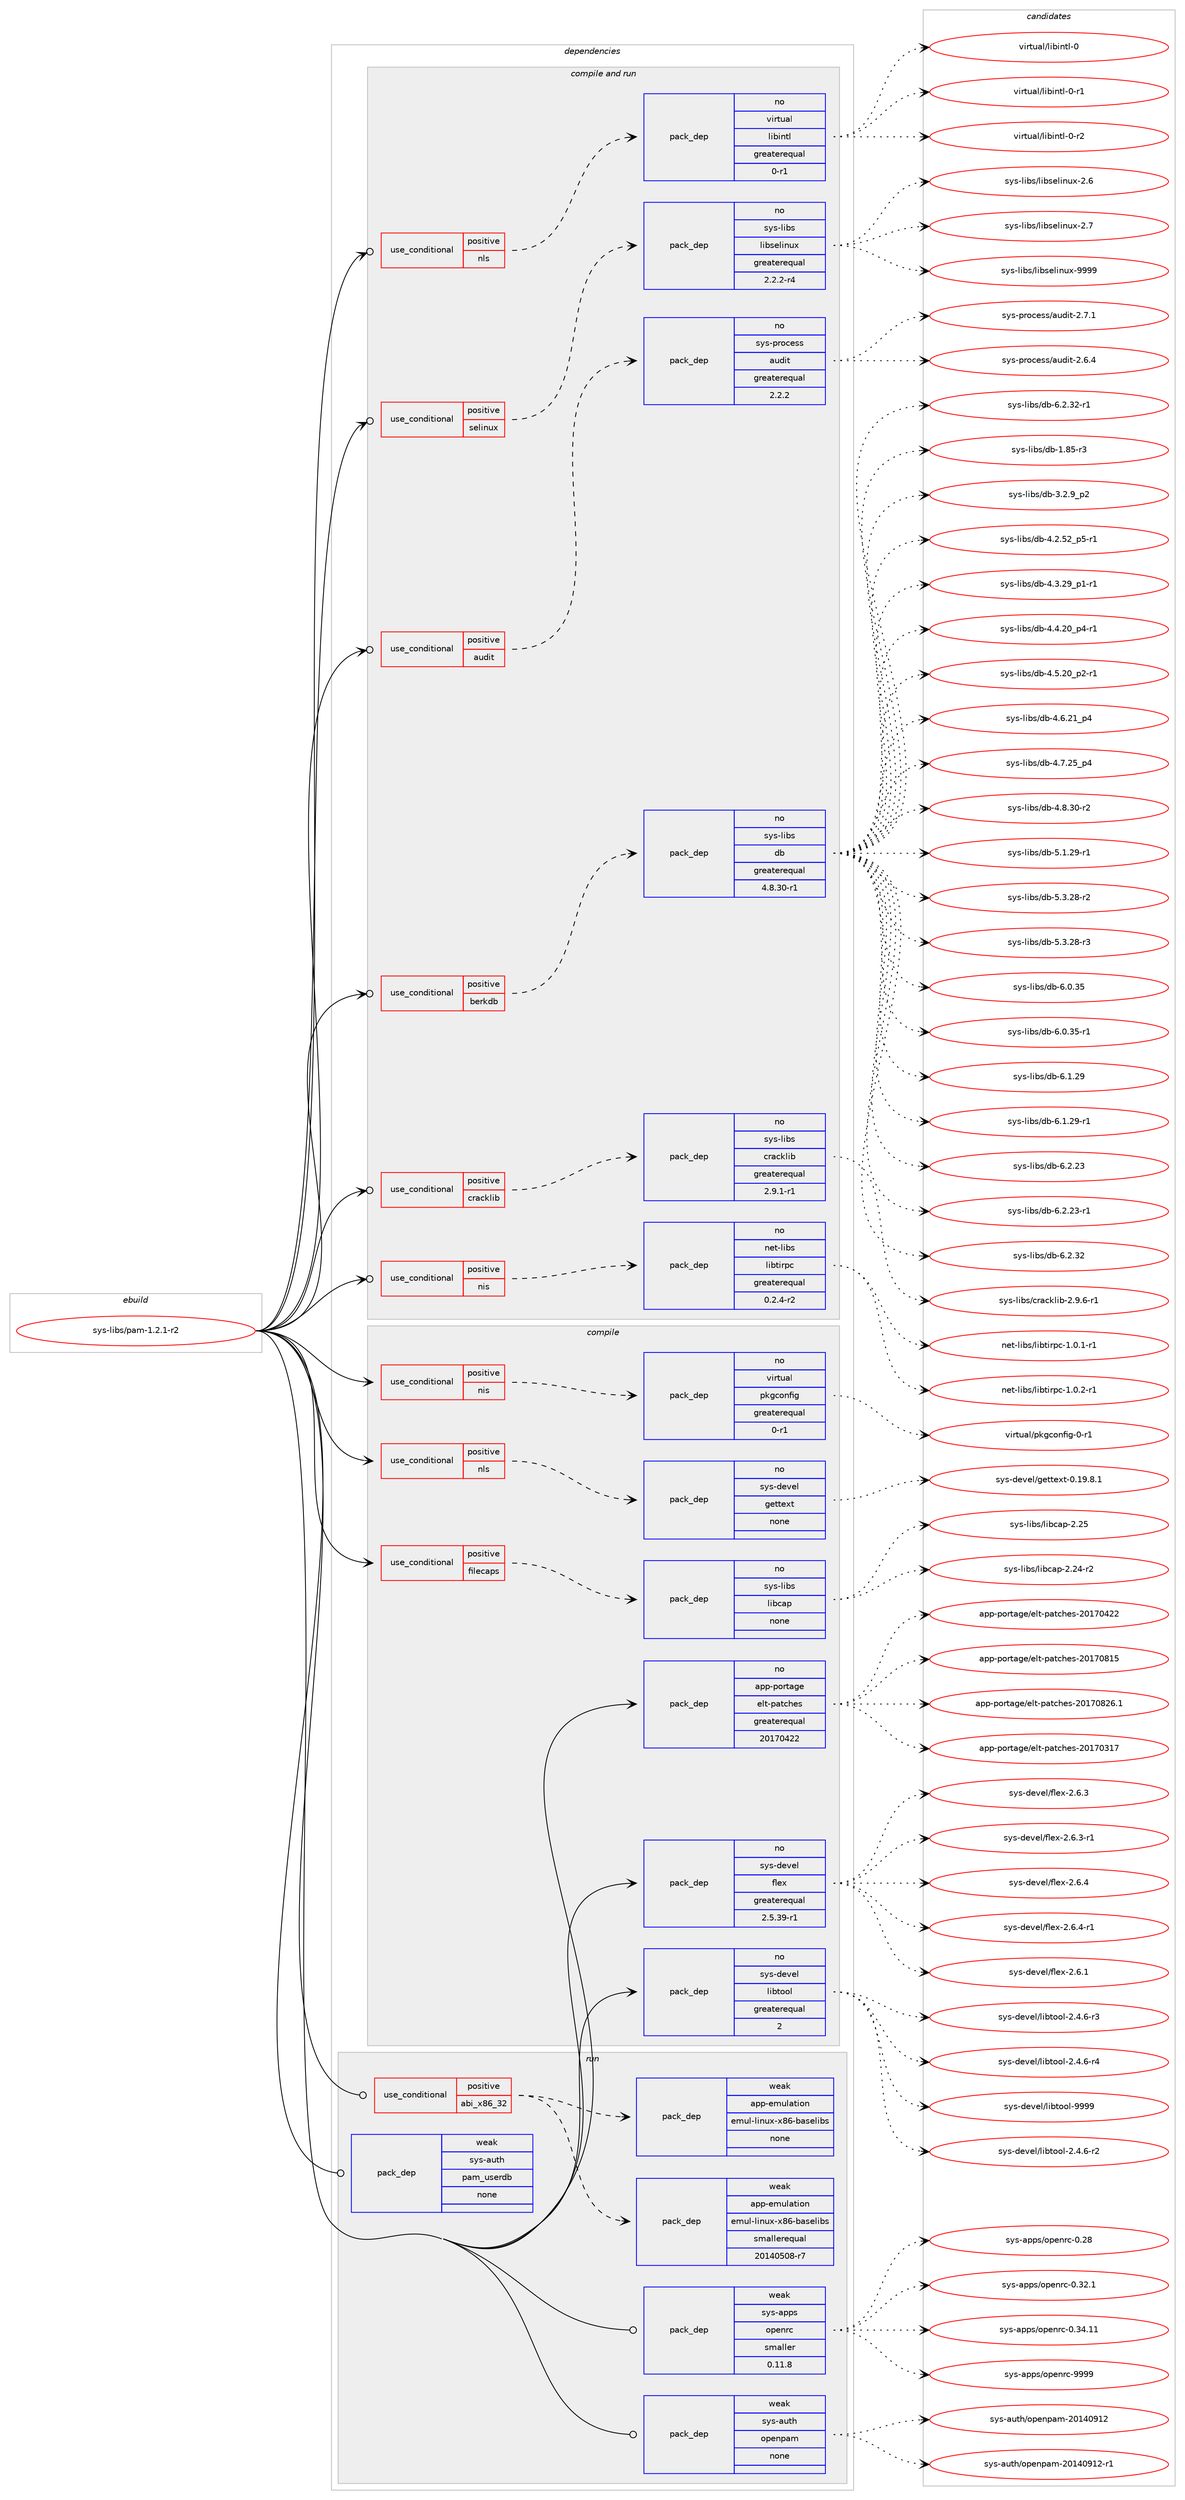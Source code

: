 digraph prolog {

# *************
# Graph options
# *************

newrank=true;
concentrate=true;
compound=true;
graph [rankdir=LR,fontname=Helvetica,fontsize=10,ranksep=1.5];#, ranksep=2.5, nodesep=0.2];
edge  [arrowhead=vee];
node  [fontname=Helvetica,fontsize=10];

# **********
# The ebuild
# **********

subgraph cluster_leftcol {
color=gray;
rank=same;
label=<<i>ebuild</i>>;
id [label="sys-libs/pam-1.2.1-r2", color=red, width=4, href="../sys-libs/pam-1.2.1-r2.svg"];
}

# ****************
# The dependencies
# ****************

subgraph cluster_midcol {
color=gray;
label=<<i>dependencies</i>>;
subgraph cluster_compile {
fillcolor="#eeeeee";
style=filled;
label=<<i>compile</i>>;
subgraph cond759 {
dependency6801 [label=<<TABLE BORDER="0" CELLBORDER="1" CELLSPACING="0" CELLPADDING="4"><TR><TD ROWSPAN="3" CELLPADDING="10">use_conditional</TD></TR><TR><TD>positive</TD></TR><TR><TD>filecaps</TD></TR></TABLE>>, shape=none, color=red];
subgraph pack5979 {
dependency6802 [label=<<TABLE BORDER="0" CELLBORDER="1" CELLSPACING="0" CELLPADDING="4" WIDTH="220"><TR><TD ROWSPAN="6" CELLPADDING="30">pack_dep</TD></TR><TR><TD WIDTH="110">no</TD></TR><TR><TD>sys-libs</TD></TR><TR><TD>libcap</TD></TR><TR><TD>none</TD></TR><TR><TD></TD></TR></TABLE>>, shape=none, color=blue];
}
dependency6801:e -> dependency6802:w [weight=20,style="dashed",arrowhead="vee"];
}
id:e -> dependency6801:w [weight=20,style="solid",arrowhead="vee"];
subgraph cond760 {
dependency6803 [label=<<TABLE BORDER="0" CELLBORDER="1" CELLSPACING="0" CELLPADDING="4"><TR><TD ROWSPAN="3" CELLPADDING="10">use_conditional</TD></TR><TR><TD>positive</TD></TR><TR><TD>nis</TD></TR></TABLE>>, shape=none, color=red];
subgraph pack5980 {
dependency6804 [label=<<TABLE BORDER="0" CELLBORDER="1" CELLSPACING="0" CELLPADDING="4" WIDTH="220"><TR><TD ROWSPAN="6" CELLPADDING="30">pack_dep</TD></TR><TR><TD WIDTH="110">no</TD></TR><TR><TD>virtual</TD></TR><TR><TD>pkgconfig</TD></TR><TR><TD>greaterequal</TD></TR><TR><TD>0-r1</TD></TR></TABLE>>, shape=none, color=blue];
}
dependency6803:e -> dependency6804:w [weight=20,style="dashed",arrowhead="vee"];
}
id:e -> dependency6803:w [weight=20,style="solid",arrowhead="vee"];
subgraph cond761 {
dependency6805 [label=<<TABLE BORDER="0" CELLBORDER="1" CELLSPACING="0" CELLPADDING="4"><TR><TD ROWSPAN="3" CELLPADDING="10">use_conditional</TD></TR><TR><TD>positive</TD></TR><TR><TD>nls</TD></TR></TABLE>>, shape=none, color=red];
subgraph pack5981 {
dependency6806 [label=<<TABLE BORDER="0" CELLBORDER="1" CELLSPACING="0" CELLPADDING="4" WIDTH="220"><TR><TD ROWSPAN="6" CELLPADDING="30">pack_dep</TD></TR><TR><TD WIDTH="110">no</TD></TR><TR><TD>sys-devel</TD></TR><TR><TD>gettext</TD></TR><TR><TD>none</TD></TR><TR><TD></TD></TR></TABLE>>, shape=none, color=blue];
}
dependency6805:e -> dependency6806:w [weight=20,style="dashed",arrowhead="vee"];
}
id:e -> dependency6805:w [weight=20,style="solid",arrowhead="vee"];
subgraph pack5982 {
dependency6807 [label=<<TABLE BORDER="0" CELLBORDER="1" CELLSPACING="0" CELLPADDING="4" WIDTH="220"><TR><TD ROWSPAN="6" CELLPADDING="30">pack_dep</TD></TR><TR><TD WIDTH="110">no</TD></TR><TR><TD>app-portage</TD></TR><TR><TD>elt-patches</TD></TR><TR><TD>greaterequal</TD></TR><TR><TD>20170422</TD></TR></TABLE>>, shape=none, color=blue];
}
id:e -> dependency6807:w [weight=20,style="solid",arrowhead="vee"];
subgraph pack5983 {
dependency6808 [label=<<TABLE BORDER="0" CELLBORDER="1" CELLSPACING="0" CELLPADDING="4" WIDTH="220"><TR><TD ROWSPAN="6" CELLPADDING="30">pack_dep</TD></TR><TR><TD WIDTH="110">no</TD></TR><TR><TD>sys-devel</TD></TR><TR><TD>flex</TD></TR><TR><TD>greaterequal</TD></TR><TR><TD>2.5.39-r1</TD></TR></TABLE>>, shape=none, color=blue];
}
id:e -> dependency6808:w [weight=20,style="solid",arrowhead="vee"];
subgraph pack5984 {
dependency6809 [label=<<TABLE BORDER="0" CELLBORDER="1" CELLSPACING="0" CELLPADDING="4" WIDTH="220"><TR><TD ROWSPAN="6" CELLPADDING="30">pack_dep</TD></TR><TR><TD WIDTH="110">no</TD></TR><TR><TD>sys-devel</TD></TR><TR><TD>libtool</TD></TR><TR><TD>greaterequal</TD></TR><TR><TD>2</TD></TR></TABLE>>, shape=none, color=blue];
}
id:e -> dependency6809:w [weight=20,style="solid",arrowhead="vee"];
}
subgraph cluster_compileandrun {
fillcolor="#eeeeee";
style=filled;
label=<<i>compile and run</i>>;
subgraph cond762 {
dependency6810 [label=<<TABLE BORDER="0" CELLBORDER="1" CELLSPACING="0" CELLPADDING="4"><TR><TD ROWSPAN="3" CELLPADDING="10">use_conditional</TD></TR><TR><TD>positive</TD></TR><TR><TD>audit</TD></TR></TABLE>>, shape=none, color=red];
subgraph pack5985 {
dependency6811 [label=<<TABLE BORDER="0" CELLBORDER="1" CELLSPACING="0" CELLPADDING="4" WIDTH="220"><TR><TD ROWSPAN="6" CELLPADDING="30">pack_dep</TD></TR><TR><TD WIDTH="110">no</TD></TR><TR><TD>sys-process</TD></TR><TR><TD>audit</TD></TR><TR><TD>greaterequal</TD></TR><TR><TD>2.2.2</TD></TR></TABLE>>, shape=none, color=blue];
}
dependency6810:e -> dependency6811:w [weight=20,style="dashed",arrowhead="vee"];
}
id:e -> dependency6810:w [weight=20,style="solid",arrowhead="odotvee"];
subgraph cond763 {
dependency6812 [label=<<TABLE BORDER="0" CELLBORDER="1" CELLSPACING="0" CELLPADDING="4"><TR><TD ROWSPAN="3" CELLPADDING="10">use_conditional</TD></TR><TR><TD>positive</TD></TR><TR><TD>berkdb</TD></TR></TABLE>>, shape=none, color=red];
subgraph pack5986 {
dependency6813 [label=<<TABLE BORDER="0" CELLBORDER="1" CELLSPACING="0" CELLPADDING="4" WIDTH="220"><TR><TD ROWSPAN="6" CELLPADDING="30">pack_dep</TD></TR><TR><TD WIDTH="110">no</TD></TR><TR><TD>sys-libs</TD></TR><TR><TD>db</TD></TR><TR><TD>greaterequal</TD></TR><TR><TD>4.8.30-r1</TD></TR></TABLE>>, shape=none, color=blue];
}
dependency6812:e -> dependency6813:w [weight=20,style="dashed",arrowhead="vee"];
}
id:e -> dependency6812:w [weight=20,style="solid",arrowhead="odotvee"];
subgraph cond764 {
dependency6814 [label=<<TABLE BORDER="0" CELLBORDER="1" CELLSPACING="0" CELLPADDING="4"><TR><TD ROWSPAN="3" CELLPADDING="10">use_conditional</TD></TR><TR><TD>positive</TD></TR><TR><TD>cracklib</TD></TR></TABLE>>, shape=none, color=red];
subgraph pack5987 {
dependency6815 [label=<<TABLE BORDER="0" CELLBORDER="1" CELLSPACING="0" CELLPADDING="4" WIDTH="220"><TR><TD ROWSPAN="6" CELLPADDING="30">pack_dep</TD></TR><TR><TD WIDTH="110">no</TD></TR><TR><TD>sys-libs</TD></TR><TR><TD>cracklib</TD></TR><TR><TD>greaterequal</TD></TR><TR><TD>2.9.1-r1</TD></TR></TABLE>>, shape=none, color=blue];
}
dependency6814:e -> dependency6815:w [weight=20,style="dashed",arrowhead="vee"];
}
id:e -> dependency6814:w [weight=20,style="solid",arrowhead="odotvee"];
subgraph cond765 {
dependency6816 [label=<<TABLE BORDER="0" CELLBORDER="1" CELLSPACING="0" CELLPADDING="4"><TR><TD ROWSPAN="3" CELLPADDING="10">use_conditional</TD></TR><TR><TD>positive</TD></TR><TR><TD>nis</TD></TR></TABLE>>, shape=none, color=red];
subgraph pack5988 {
dependency6817 [label=<<TABLE BORDER="0" CELLBORDER="1" CELLSPACING="0" CELLPADDING="4" WIDTH="220"><TR><TD ROWSPAN="6" CELLPADDING="30">pack_dep</TD></TR><TR><TD WIDTH="110">no</TD></TR><TR><TD>net-libs</TD></TR><TR><TD>libtirpc</TD></TR><TR><TD>greaterequal</TD></TR><TR><TD>0.2.4-r2</TD></TR></TABLE>>, shape=none, color=blue];
}
dependency6816:e -> dependency6817:w [weight=20,style="dashed",arrowhead="vee"];
}
id:e -> dependency6816:w [weight=20,style="solid",arrowhead="odotvee"];
subgraph cond766 {
dependency6818 [label=<<TABLE BORDER="0" CELLBORDER="1" CELLSPACING="0" CELLPADDING="4"><TR><TD ROWSPAN="3" CELLPADDING="10">use_conditional</TD></TR><TR><TD>positive</TD></TR><TR><TD>nls</TD></TR></TABLE>>, shape=none, color=red];
subgraph pack5989 {
dependency6819 [label=<<TABLE BORDER="0" CELLBORDER="1" CELLSPACING="0" CELLPADDING="4" WIDTH="220"><TR><TD ROWSPAN="6" CELLPADDING="30">pack_dep</TD></TR><TR><TD WIDTH="110">no</TD></TR><TR><TD>virtual</TD></TR><TR><TD>libintl</TD></TR><TR><TD>greaterequal</TD></TR><TR><TD>0-r1</TD></TR></TABLE>>, shape=none, color=blue];
}
dependency6818:e -> dependency6819:w [weight=20,style="dashed",arrowhead="vee"];
}
id:e -> dependency6818:w [weight=20,style="solid",arrowhead="odotvee"];
subgraph cond767 {
dependency6820 [label=<<TABLE BORDER="0" CELLBORDER="1" CELLSPACING="0" CELLPADDING="4"><TR><TD ROWSPAN="3" CELLPADDING="10">use_conditional</TD></TR><TR><TD>positive</TD></TR><TR><TD>selinux</TD></TR></TABLE>>, shape=none, color=red];
subgraph pack5990 {
dependency6821 [label=<<TABLE BORDER="0" CELLBORDER="1" CELLSPACING="0" CELLPADDING="4" WIDTH="220"><TR><TD ROWSPAN="6" CELLPADDING="30">pack_dep</TD></TR><TR><TD WIDTH="110">no</TD></TR><TR><TD>sys-libs</TD></TR><TR><TD>libselinux</TD></TR><TR><TD>greaterequal</TD></TR><TR><TD>2.2.2-r4</TD></TR></TABLE>>, shape=none, color=blue];
}
dependency6820:e -> dependency6821:w [weight=20,style="dashed",arrowhead="vee"];
}
id:e -> dependency6820:w [weight=20,style="solid",arrowhead="odotvee"];
}
subgraph cluster_run {
fillcolor="#eeeeee";
style=filled;
label=<<i>run</i>>;
subgraph cond768 {
dependency6822 [label=<<TABLE BORDER="0" CELLBORDER="1" CELLSPACING="0" CELLPADDING="4"><TR><TD ROWSPAN="3" CELLPADDING="10">use_conditional</TD></TR><TR><TD>positive</TD></TR><TR><TD>abi_x86_32</TD></TR></TABLE>>, shape=none, color=red];
subgraph pack5991 {
dependency6823 [label=<<TABLE BORDER="0" CELLBORDER="1" CELLSPACING="0" CELLPADDING="4" WIDTH="220"><TR><TD ROWSPAN="6" CELLPADDING="30">pack_dep</TD></TR><TR><TD WIDTH="110">weak</TD></TR><TR><TD>app-emulation</TD></TR><TR><TD>emul-linux-x86-baselibs</TD></TR><TR><TD>smallerequal</TD></TR><TR><TD>20140508-r7</TD></TR></TABLE>>, shape=none, color=blue];
}
dependency6822:e -> dependency6823:w [weight=20,style="dashed",arrowhead="vee"];
subgraph pack5992 {
dependency6824 [label=<<TABLE BORDER="0" CELLBORDER="1" CELLSPACING="0" CELLPADDING="4" WIDTH="220"><TR><TD ROWSPAN="6" CELLPADDING="30">pack_dep</TD></TR><TR><TD WIDTH="110">weak</TD></TR><TR><TD>app-emulation</TD></TR><TR><TD>emul-linux-x86-baselibs</TD></TR><TR><TD>none</TD></TR><TR><TD></TD></TR></TABLE>>, shape=none, color=blue];
}
dependency6822:e -> dependency6824:w [weight=20,style="dashed",arrowhead="vee"];
}
id:e -> dependency6822:w [weight=20,style="solid",arrowhead="odot"];
subgraph pack5993 {
dependency6825 [label=<<TABLE BORDER="0" CELLBORDER="1" CELLSPACING="0" CELLPADDING="4" WIDTH="220"><TR><TD ROWSPAN="6" CELLPADDING="30">pack_dep</TD></TR><TR><TD WIDTH="110">weak</TD></TR><TR><TD>sys-apps</TD></TR><TR><TD>openrc</TD></TR><TR><TD>smaller</TD></TR><TR><TD>0.11.8</TD></TR></TABLE>>, shape=none, color=blue];
}
id:e -> dependency6825:w [weight=20,style="solid",arrowhead="odot"];
subgraph pack5994 {
dependency6826 [label=<<TABLE BORDER="0" CELLBORDER="1" CELLSPACING="0" CELLPADDING="4" WIDTH="220"><TR><TD ROWSPAN="6" CELLPADDING="30">pack_dep</TD></TR><TR><TD WIDTH="110">weak</TD></TR><TR><TD>sys-auth</TD></TR><TR><TD>openpam</TD></TR><TR><TD>none</TD></TR><TR><TD></TD></TR></TABLE>>, shape=none, color=blue];
}
id:e -> dependency6826:w [weight=20,style="solid",arrowhead="odot"];
subgraph pack5995 {
dependency6827 [label=<<TABLE BORDER="0" CELLBORDER="1" CELLSPACING="0" CELLPADDING="4" WIDTH="220"><TR><TD ROWSPAN="6" CELLPADDING="30">pack_dep</TD></TR><TR><TD WIDTH="110">weak</TD></TR><TR><TD>sys-auth</TD></TR><TR><TD>pam_userdb</TD></TR><TR><TD>none</TD></TR><TR><TD></TD></TR></TABLE>>, shape=none, color=blue];
}
id:e -> dependency6827:w [weight=20,style="solid",arrowhead="odot"];
}
}

# **************
# The candidates
# **************

subgraph cluster_choices {
rank=same;
color=gray;
label=<<i>candidates</i>>;

subgraph choice5979 {
color=black;
nodesep=1;
choice11512111545108105981154710810598999711245504650524511450 [label="sys-libs/libcap-2.24-r2", color=red, width=4,href="../sys-libs/libcap-2.24-r2.svg"];
choice1151211154510810598115471081059899971124550465053 [label="sys-libs/libcap-2.25", color=red, width=4,href="../sys-libs/libcap-2.25.svg"];
dependency6802:e -> choice11512111545108105981154710810598999711245504650524511450:w [style=dotted,weight="100"];
dependency6802:e -> choice1151211154510810598115471081059899971124550465053:w [style=dotted,weight="100"];
}
subgraph choice5980 {
color=black;
nodesep=1;
choice11810511411611797108471121071039911111010210510345484511449 [label="virtual/pkgconfig-0-r1", color=red, width=4,href="../virtual/pkgconfig-0-r1.svg"];
dependency6804:e -> choice11810511411611797108471121071039911111010210510345484511449:w [style=dotted,weight="100"];
}
subgraph choice5981 {
color=black;
nodesep=1;
choice1151211154510010111810110847103101116116101120116454846495746564649 [label="sys-devel/gettext-0.19.8.1", color=red, width=4,href="../sys-devel/gettext-0.19.8.1.svg"];
dependency6806:e -> choice1151211154510010111810110847103101116116101120116454846495746564649:w [style=dotted,weight="100"];
}
subgraph choice5982 {
color=black;
nodesep=1;
choice97112112451121111141169710310147101108116451129711699104101115455048495548514955 [label="app-portage/elt-patches-20170317", color=red, width=4,href="../app-portage/elt-patches-20170317.svg"];
choice97112112451121111141169710310147101108116451129711699104101115455048495548525050 [label="app-portage/elt-patches-20170422", color=red, width=4,href="../app-portage/elt-patches-20170422.svg"];
choice97112112451121111141169710310147101108116451129711699104101115455048495548564953 [label="app-portage/elt-patches-20170815", color=red, width=4,href="../app-portage/elt-patches-20170815.svg"];
choice971121124511211111411697103101471011081164511297116991041011154550484955485650544649 [label="app-portage/elt-patches-20170826.1", color=red, width=4,href="../app-portage/elt-patches-20170826.1.svg"];
dependency6807:e -> choice97112112451121111141169710310147101108116451129711699104101115455048495548514955:w [style=dotted,weight="100"];
dependency6807:e -> choice97112112451121111141169710310147101108116451129711699104101115455048495548525050:w [style=dotted,weight="100"];
dependency6807:e -> choice97112112451121111141169710310147101108116451129711699104101115455048495548564953:w [style=dotted,weight="100"];
dependency6807:e -> choice971121124511211111411697103101471011081164511297116991041011154550484955485650544649:w [style=dotted,weight="100"];
}
subgraph choice5983 {
color=black;
nodesep=1;
choice1151211154510010111810110847102108101120455046544649 [label="sys-devel/flex-2.6.1", color=red, width=4,href="../sys-devel/flex-2.6.1.svg"];
choice1151211154510010111810110847102108101120455046544651 [label="sys-devel/flex-2.6.3", color=red, width=4,href="../sys-devel/flex-2.6.3.svg"];
choice11512111545100101118101108471021081011204550465446514511449 [label="sys-devel/flex-2.6.3-r1", color=red, width=4,href="../sys-devel/flex-2.6.3-r1.svg"];
choice1151211154510010111810110847102108101120455046544652 [label="sys-devel/flex-2.6.4", color=red, width=4,href="../sys-devel/flex-2.6.4.svg"];
choice11512111545100101118101108471021081011204550465446524511449 [label="sys-devel/flex-2.6.4-r1", color=red, width=4,href="../sys-devel/flex-2.6.4-r1.svg"];
dependency6808:e -> choice1151211154510010111810110847102108101120455046544649:w [style=dotted,weight="100"];
dependency6808:e -> choice1151211154510010111810110847102108101120455046544651:w [style=dotted,weight="100"];
dependency6808:e -> choice11512111545100101118101108471021081011204550465446514511449:w [style=dotted,weight="100"];
dependency6808:e -> choice1151211154510010111810110847102108101120455046544652:w [style=dotted,weight="100"];
dependency6808:e -> choice11512111545100101118101108471021081011204550465446524511449:w [style=dotted,weight="100"];
}
subgraph choice5984 {
color=black;
nodesep=1;
choice1151211154510010111810110847108105981161111111084550465246544511450 [label="sys-devel/libtool-2.4.6-r2", color=red, width=4,href="../sys-devel/libtool-2.4.6-r2.svg"];
choice1151211154510010111810110847108105981161111111084550465246544511451 [label="sys-devel/libtool-2.4.6-r3", color=red, width=4,href="../sys-devel/libtool-2.4.6-r3.svg"];
choice1151211154510010111810110847108105981161111111084550465246544511452 [label="sys-devel/libtool-2.4.6-r4", color=red, width=4,href="../sys-devel/libtool-2.4.6-r4.svg"];
choice1151211154510010111810110847108105981161111111084557575757 [label="sys-devel/libtool-9999", color=red, width=4,href="../sys-devel/libtool-9999.svg"];
dependency6809:e -> choice1151211154510010111810110847108105981161111111084550465246544511450:w [style=dotted,weight="100"];
dependency6809:e -> choice1151211154510010111810110847108105981161111111084550465246544511451:w [style=dotted,weight="100"];
dependency6809:e -> choice1151211154510010111810110847108105981161111111084550465246544511452:w [style=dotted,weight="100"];
dependency6809:e -> choice1151211154510010111810110847108105981161111111084557575757:w [style=dotted,weight="100"];
}
subgraph choice5985 {
color=black;
nodesep=1;
choice11512111545112114111991011151154797117100105116455046544652 [label="sys-process/audit-2.6.4", color=red, width=4,href="../sys-process/audit-2.6.4.svg"];
choice11512111545112114111991011151154797117100105116455046554649 [label="sys-process/audit-2.7.1", color=red, width=4,href="../sys-process/audit-2.7.1.svg"];
dependency6811:e -> choice11512111545112114111991011151154797117100105116455046544652:w [style=dotted,weight="100"];
dependency6811:e -> choice11512111545112114111991011151154797117100105116455046554649:w [style=dotted,weight="100"];
}
subgraph choice5986 {
color=black;
nodesep=1;
choice1151211154510810598115471009845494656534511451 [label="sys-libs/db-1.85-r3", color=red, width=4,href="../sys-libs/db-1.85-r3.svg"];
choice115121115451081059811547100984551465046579511250 [label="sys-libs/db-3.2.9_p2", color=red, width=4,href="../sys-libs/db-3.2.9_p2.svg"];
choice115121115451081059811547100984552465046535095112534511449 [label="sys-libs/db-4.2.52_p5-r1", color=red, width=4,href="../sys-libs/db-4.2.52_p5-r1.svg"];
choice115121115451081059811547100984552465146505795112494511449 [label="sys-libs/db-4.3.29_p1-r1", color=red, width=4,href="../sys-libs/db-4.3.29_p1-r1.svg"];
choice115121115451081059811547100984552465246504895112524511449 [label="sys-libs/db-4.4.20_p4-r1", color=red, width=4,href="../sys-libs/db-4.4.20_p4-r1.svg"];
choice115121115451081059811547100984552465346504895112504511449 [label="sys-libs/db-4.5.20_p2-r1", color=red, width=4,href="../sys-libs/db-4.5.20_p2-r1.svg"];
choice11512111545108105981154710098455246544650499511252 [label="sys-libs/db-4.6.21_p4", color=red, width=4,href="../sys-libs/db-4.6.21_p4.svg"];
choice11512111545108105981154710098455246554650539511252 [label="sys-libs/db-4.7.25_p4", color=red, width=4,href="../sys-libs/db-4.7.25_p4.svg"];
choice11512111545108105981154710098455246564651484511450 [label="sys-libs/db-4.8.30-r2", color=red, width=4,href="../sys-libs/db-4.8.30-r2.svg"];
choice11512111545108105981154710098455346494650574511449 [label="sys-libs/db-5.1.29-r1", color=red, width=4,href="../sys-libs/db-5.1.29-r1.svg"];
choice11512111545108105981154710098455346514650564511450 [label="sys-libs/db-5.3.28-r2", color=red, width=4,href="../sys-libs/db-5.3.28-r2.svg"];
choice11512111545108105981154710098455346514650564511451 [label="sys-libs/db-5.3.28-r3", color=red, width=4,href="../sys-libs/db-5.3.28-r3.svg"];
choice1151211154510810598115471009845544648465153 [label="sys-libs/db-6.0.35", color=red, width=4,href="../sys-libs/db-6.0.35.svg"];
choice11512111545108105981154710098455446484651534511449 [label="sys-libs/db-6.0.35-r1", color=red, width=4,href="../sys-libs/db-6.0.35-r1.svg"];
choice1151211154510810598115471009845544649465057 [label="sys-libs/db-6.1.29", color=red, width=4,href="../sys-libs/db-6.1.29.svg"];
choice11512111545108105981154710098455446494650574511449 [label="sys-libs/db-6.1.29-r1", color=red, width=4,href="../sys-libs/db-6.1.29-r1.svg"];
choice1151211154510810598115471009845544650465051 [label="sys-libs/db-6.2.23", color=red, width=4,href="../sys-libs/db-6.2.23.svg"];
choice11512111545108105981154710098455446504650514511449 [label="sys-libs/db-6.2.23-r1", color=red, width=4,href="../sys-libs/db-6.2.23-r1.svg"];
choice1151211154510810598115471009845544650465150 [label="sys-libs/db-6.2.32", color=red, width=4,href="../sys-libs/db-6.2.32.svg"];
choice11512111545108105981154710098455446504651504511449 [label="sys-libs/db-6.2.32-r1", color=red, width=4,href="../sys-libs/db-6.2.32-r1.svg"];
dependency6813:e -> choice1151211154510810598115471009845494656534511451:w [style=dotted,weight="100"];
dependency6813:e -> choice115121115451081059811547100984551465046579511250:w [style=dotted,weight="100"];
dependency6813:e -> choice115121115451081059811547100984552465046535095112534511449:w [style=dotted,weight="100"];
dependency6813:e -> choice115121115451081059811547100984552465146505795112494511449:w [style=dotted,weight="100"];
dependency6813:e -> choice115121115451081059811547100984552465246504895112524511449:w [style=dotted,weight="100"];
dependency6813:e -> choice115121115451081059811547100984552465346504895112504511449:w [style=dotted,weight="100"];
dependency6813:e -> choice11512111545108105981154710098455246544650499511252:w [style=dotted,weight="100"];
dependency6813:e -> choice11512111545108105981154710098455246554650539511252:w [style=dotted,weight="100"];
dependency6813:e -> choice11512111545108105981154710098455246564651484511450:w [style=dotted,weight="100"];
dependency6813:e -> choice11512111545108105981154710098455346494650574511449:w [style=dotted,weight="100"];
dependency6813:e -> choice11512111545108105981154710098455346514650564511450:w [style=dotted,weight="100"];
dependency6813:e -> choice11512111545108105981154710098455346514650564511451:w [style=dotted,weight="100"];
dependency6813:e -> choice1151211154510810598115471009845544648465153:w [style=dotted,weight="100"];
dependency6813:e -> choice11512111545108105981154710098455446484651534511449:w [style=dotted,weight="100"];
dependency6813:e -> choice1151211154510810598115471009845544649465057:w [style=dotted,weight="100"];
dependency6813:e -> choice11512111545108105981154710098455446494650574511449:w [style=dotted,weight="100"];
dependency6813:e -> choice1151211154510810598115471009845544650465051:w [style=dotted,weight="100"];
dependency6813:e -> choice11512111545108105981154710098455446504650514511449:w [style=dotted,weight="100"];
dependency6813:e -> choice1151211154510810598115471009845544650465150:w [style=dotted,weight="100"];
dependency6813:e -> choice11512111545108105981154710098455446504651504511449:w [style=dotted,weight="100"];
}
subgraph choice5987 {
color=black;
nodesep=1;
choice115121115451081059811547991149799107108105984550465746544511449 [label="sys-libs/cracklib-2.9.6-r1", color=red, width=4,href="../sys-libs/cracklib-2.9.6-r1.svg"];
dependency6815:e -> choice115121115451081059811547991149799107108105984550465746544511449:w [style=dotted,weight="100"];
}
subgraph choice5988 {
color=black;
nodesep=1;
choice11010111645108105981154710810598116105114112994549464846494511449 [label="net-libs/libtirpc-1.0.1-r1", color=red, width=4,href="../net-libs/libtirpc-1.0.1-r1.svg"];
choice11010111645108105981154710810598116105114112994549464846504511449 [label="net-libs/libtirpc-1.0.2-r1", color=red, width=4,href="../net-libs/libtirpc-1.0.2-r1.svg"];
dependency6817:e -> choice11010111645108105981154710810598116105114112994549464846494511449:w [style=dotted,weight="100"];
dependency6817:e -> choice11010111645108105981154710810598116105114112994549464846504511449:w [style=dotted,weight="100"];
}
subgraph choice5989 {
color=black;
nodesep=1;
choice1181051141161179710847108105981051101161084548 [label="virtual/libintl-0", color=red, width=4,href="../virtual/libintl-0.svg"];
choice11810511411611797108471081059810511011610845484511449 [label="virtual/libintl-0-r1", color=red, width=4,href="../virtual/libintl-0-r1.svg"];
choice11810511411611797108471081059810511011610845484511450 [label="virtual/libintl-0-r2", color=red, width=4,href="../virtual/libintl-0-r2.svg"];
dependency6819:e -> choice1181051141161179710847108105981051101161084548:w [style=dotted,weight="100"];
dependency6819:e -> choice11810511411611797108471081059810511011610845484511449:w [style=dotted,weight="100"];
dependency6819:e -> choice11810511411611797108471081059810511011610845484511450:w [style=dotted,weight="100"];
}
subgraph choice5990 {
color=black;
nodesep=1;
choice1151211154510810598115471081059811510110810511011712045504654 [label="sys-libs/libselinux-2.6", color=red, width=4,href="../sys-libs/libselinux-2.6.svg"];
choice1151211154510810598115471081059811510110810511011712045504655 [label="sys-libs/libselinux-2.7", color=red, width=4,href="../sys-libs/libselinux-2.7.svg"];
choice115121115451081059811547108105981151011081051101171204557575757 [label="sys-libs/libselinux-9999", color=red, width=4,href="../sys-libs/libselinux-9999.svg"];
dependency6821:e -> choice1151211154510810598115471081059811510110810511011712045504654:w [style=dotted,weight="100"];
dependency6821:e -> choice1151211154510810598115471081059811510110810511011712045504655:w [style=dotted,weight="100"];
dependency6821:e -> choice115121115451081059811547108105981151011081051101171204557575757:w [style=dotted,weight="100"];
}
subgraph choice5991 {
color=black;
nodesep=1;
}
subgraph choice5992 {
color=black;
nodesep=1;
}
subgraph choice5993 {
color=black;
nodesep=1;
choice115121115459711211211547111112101110114994548465056 [label="sys-apps/openrc-0.28", color=red, width=4,href="../sys-apps/openrc-0.28.svg"];
choice1151211154597112112115471111121011101149945484651504649 [label="sys-apps/openrc-0.32.1", color=red, width=4,href="../sys-apps/openrc-0.32.1.svg"];
choice115121115459711211211547111112101110114994548465152464949 [label="sys-apps/openrc-0.34.11", color=red, width=4,href="../sys-apps/openrc-0.34.11.svg"];
choice115121115459711211211547111112101110114994557575757 [label="sys-apps/openrc-9999", color=red, width=4,href="../sys-apps/openrc-9999.svg"];
dependency6825:e -> choice115121115459711211211547111112101110114994548465056:w [style=dotted,weight="100"];
dependency6825:e -> choice1151211154597112112115471111121011101149945484651504649:w [style=dotted,weight="100"];
dependency6825:e -> choice115121115459711211211547111112101110114994548465152464949:w [style=dotted,weight="100"];
dependency6825:e -> choice115121115459711211211547111112101110114994557575757:w [style=dotted,weight="100"];
}
subgraph choice5994 {
color=black;
nodesep=1;
choice11512111545971171161044711111210111011297109455048495248574950 [label="sys-auth/openpam-20140912", color=red, width=4,href="../sys-auth/openpam-20140912.svg"];
choice115121115459711711610447111112101110112971094550484952485749504511449 [label="sys-auth/openpam-20140912-r1", color=red, width=4,href="../sys-auth/openpam-20140912-r1.svg"];
dependency6826:e -> choice11512111545971171161044711111210111011297109455048495248574950:w [style=dotted,weight="100"];
dependency6826:e -> choice115121115459711711610447111112101110112971094550484952485749504511449:w [style=dotted,weight="100"];
}
subgraph choice5995 {
color=black;
nodesep=1;
}
}

}
